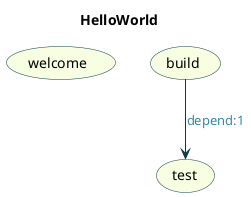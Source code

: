 @startuml

title HelloWorld
skinparam Arrow {
    Color #0C3A49
    FontColor #3787A6
}
skinparam Usecase {
    BackgroundColor #F7FEE1
    BorderColor #0C3A49
}

(welcome)
(test)
(build)

(build) --> (test) : depend:1
@enduml
